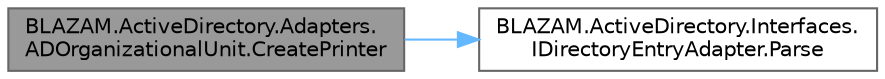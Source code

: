 digraph "BLAZAM.ActiveDirectory.Adapters.ADOrganizationalUnit.CreatePrinter"
{
 // LATEX_PDF_SIZE
  bgcolor="transparent";
  edge [fontname=Helvetica,fontsize=10,labelfontname=Helvetica,labelfontsize=10];
  node [fontname=Helvetica,fontsize=10,shape=box,height=0.2,width=0.4];
  rankdir="LR";
  Node1 [id="Node000001",label="BLAZAM.ActiveDirectory.Adapters.\lADOrganizationalUnit.CreatePrinter",height=0.2,width=0.4,color="gray40", fillcolor="grey60", style="filled", fontcolor="black",tooltip="Creates a new printer under this OU. Note that the returned Directory object must execute CommitChang..."];
  Node1 -> Node2 [id="edge2_Node000001_Node000002",color="steelblue1",style="solid",tooltip=" "];
  Node2 [id="Node000002",label="BLAZAM.ActiveDirectory.Interfaces.\lIDirectoryEntryAdapter.Parse",height=0.2,width=0.4,color="grey40", fillcolor="white", style="filled",URL="$interface_b_l_a_z_a_m_1_1_active_directory_1_1_interfaces_1_1_i_directory_entry_adapter.html#a45374f2e68a19d8f2053c55e73099704",tooltip="Converts a raw DirectoryEntry into an application IDirectoryEntryAdapter object."];
}
